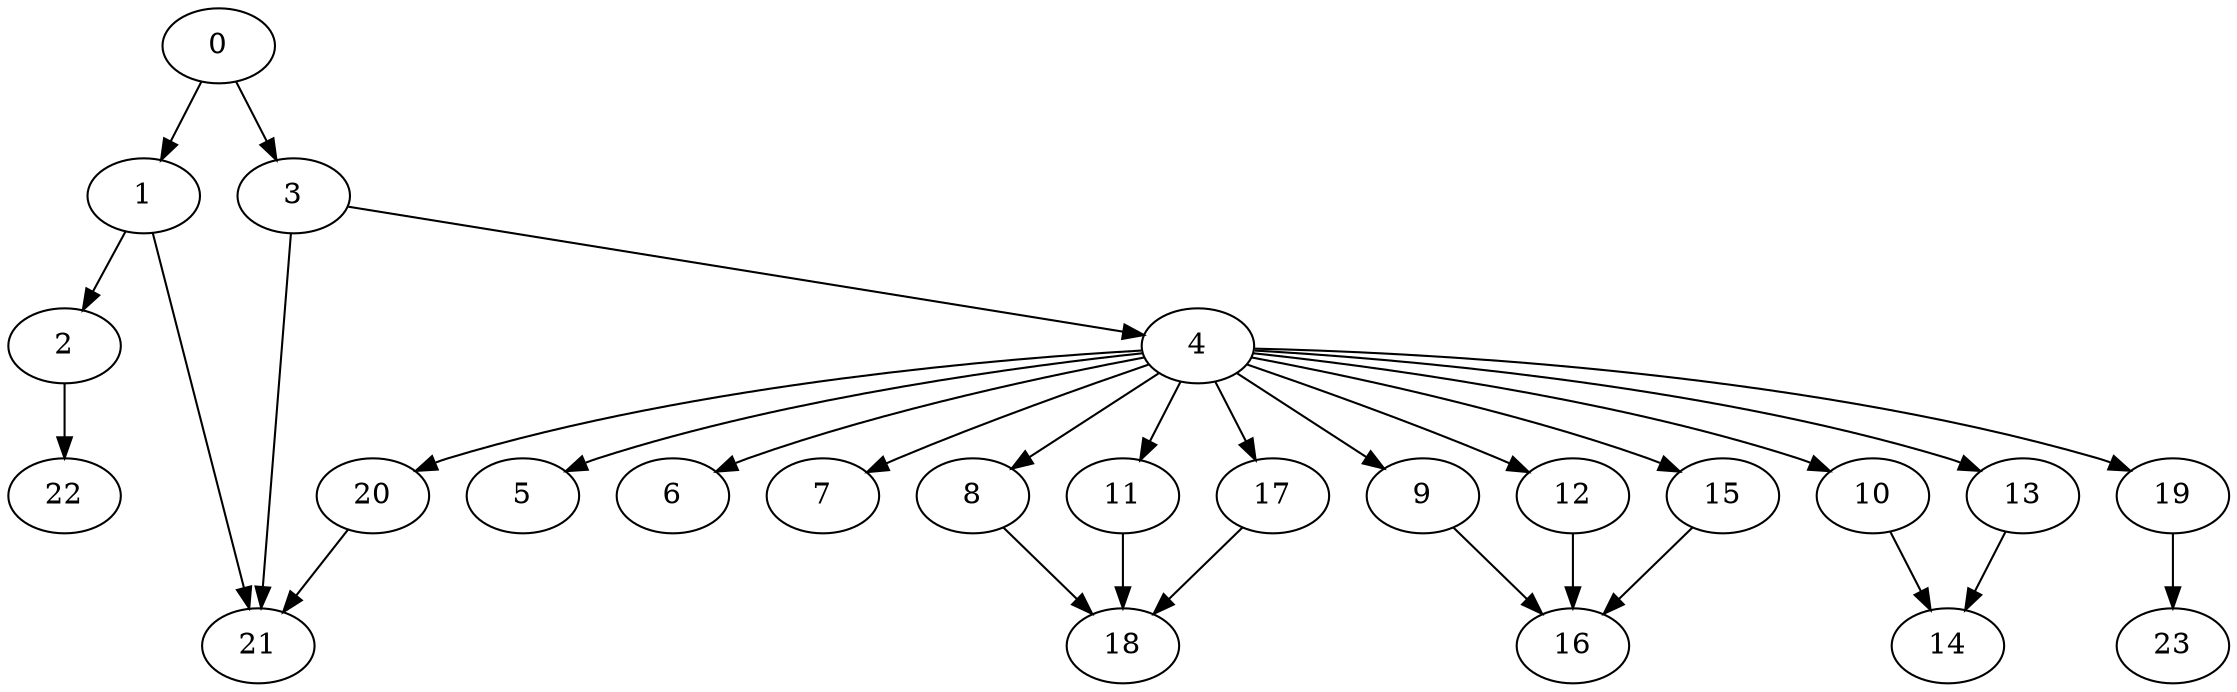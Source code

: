 digraph {
	0
	1
	2
	3
	4
	5
	6
	7
	8
	9
	10
	11
	12
	13
	14
	15
	16
	17
	18
	19
	20
	21
	22
	23
	4 -> 7
	4 -> 13
	10 -> 14
	13 -> 14
	9 -> 16
	12 -> 16
	15 -> 16
	11 -> 18
	17 -> 18
	8 -> 18
	20 -> 21
	1 -> 21
	3 -> 21
	2 -> 22
	0 -> 1
	0 -> 3
	4 -> 5
	4 -> 8
	4 -> 11
	4 -> 17
	3 -> 4
	4 -> 10
	4 -> 15
	19 -> 23
	1 -> 2
	4 -> 6
	4 -> 9
	4 -> 12
	4 -> 19
	4 -> 20
}
